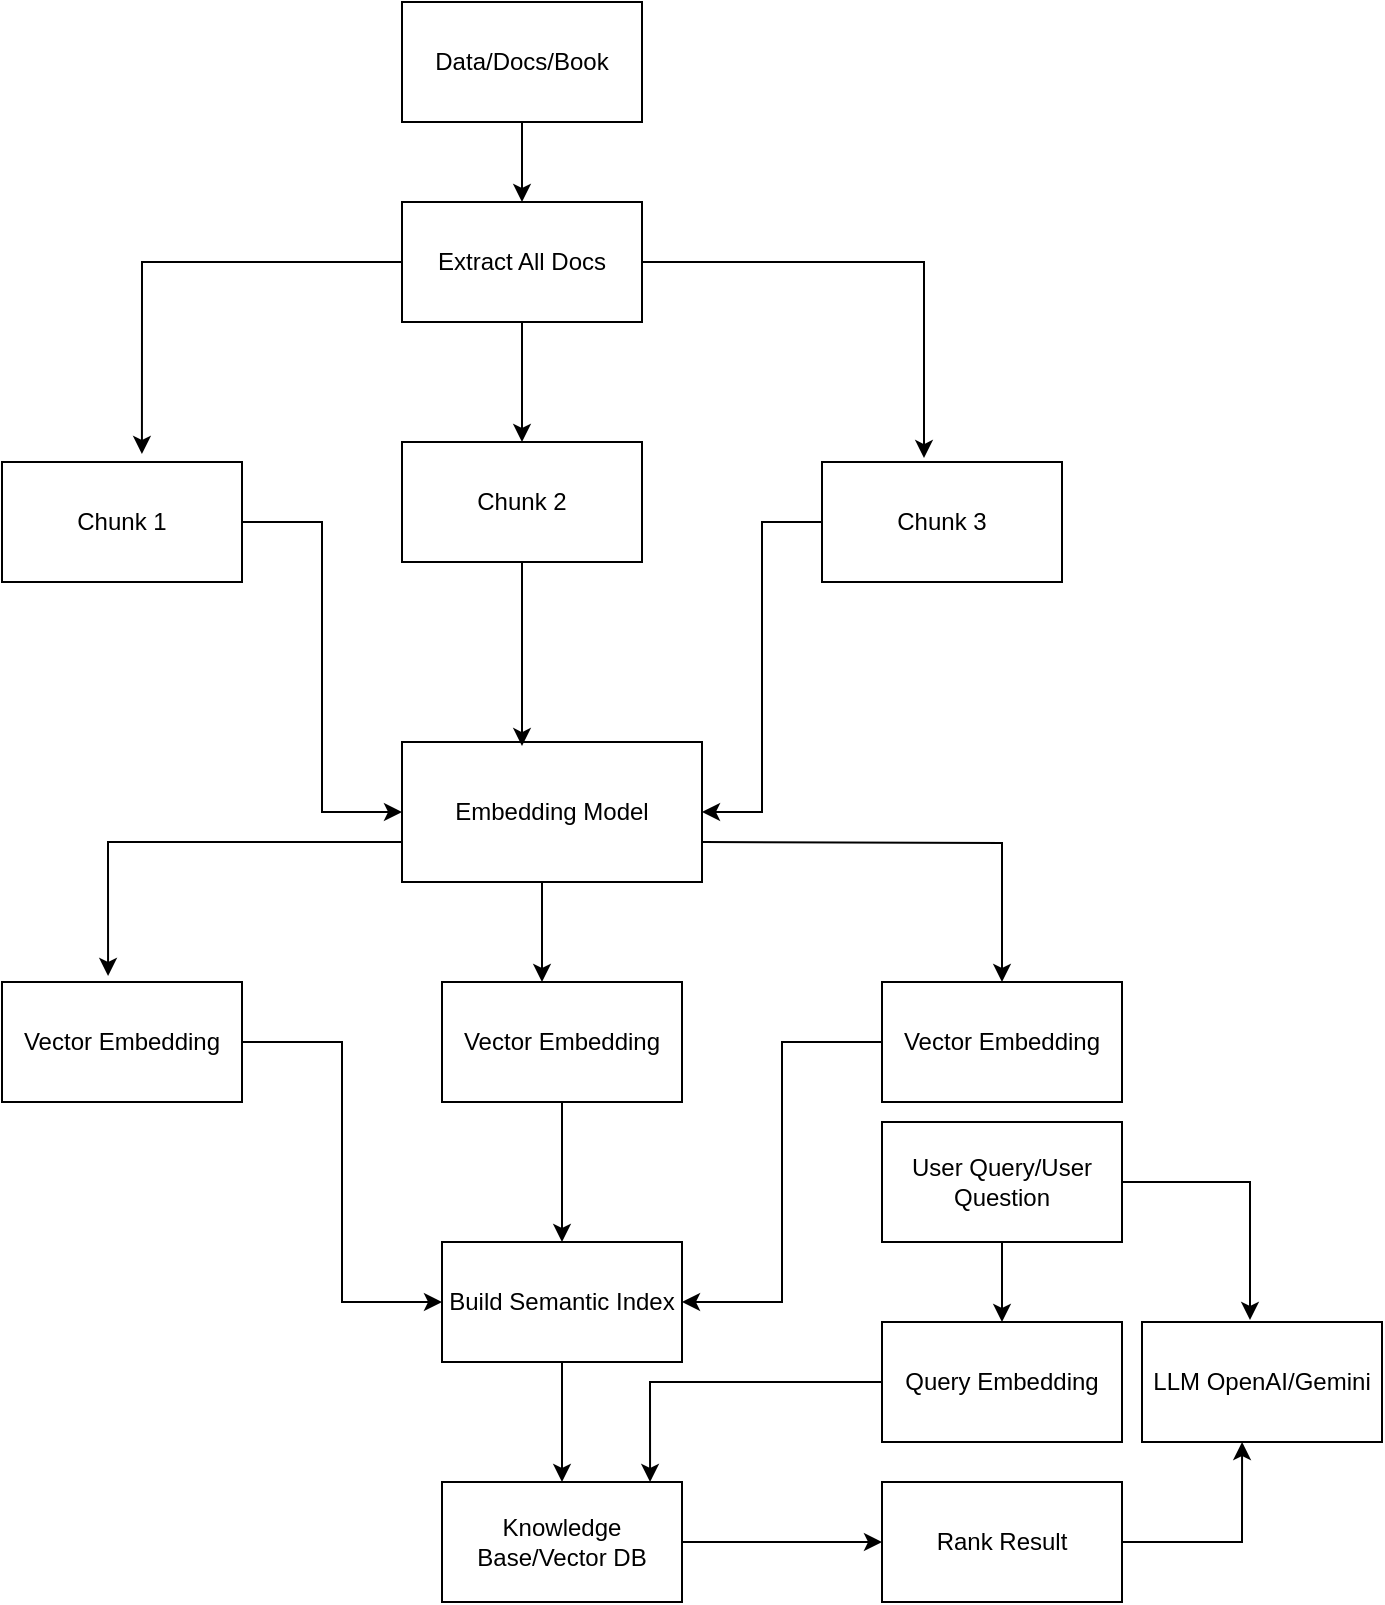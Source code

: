 <mxfile version="28.2.8">
  <diagram name="Page-1" id="wzsl2vGEpdu8hf6sgKOx">
    <mxGraphModel dx="1426" dy="777" grid="1" gridSize="10" guides="1" tooltips="1" connect="1" arrows="1" fold="1" page="1" pageScale="1" pageWidth="850" pageHeight="1100" math="0" shadow="0">
      <root>
        <mxCell id="0" />
        <mxCell id="1" parent="0" />
        <mxCell id="MHEsRJ4cLMGr0sjb_Qja-3" value="" style="edgeStyle=orthogonalEdgeStyle;rounded=0;orthogonalLoop=1;jettySize=auto;html=1;" edge="1" parent="1" source="MHEsRJ4cLMGr0sjb_Qja-1" target="MHEsRJ4cLMGr0sjb_Qja-2">
          <mxGeometry relative="1" as="geometry" />
        </mxCell>
        <mxCell id="MHEsRJ4cLMGr0sjb_Qja-1" value="Data/Docs/Book" style="rounded=0;whiteSpace=wrap;html=1;" vertex="1" parent="1">
          <mxGeometry x="350" y="80" width="120" height="60" as="geometry" />
        </mxCell>
        <mxCell id="MHEsRJ4cLMGr0sjb_Qja-9" value="" style="edgeStyle=orthogonalEdgeStyle;rounded=0;orthogonalLoop=1;jettySize=auto;html=1;" edge="1" parent="1" source="MHEsRJ4cLMGr0sjb_Qja-2" target="MHEsRJ4cLMGr0sjb_Qja-5">
          <mxGeometry relative="1" as="geometry" />
        </mxCell>
        <mxCell id="MHEsRJ4cLMGr0sjb_Qja-2" value="Extract All Docs" style="rounded=0;whiteSpace=wrap;html=1;" vertex="1" parent="1">
          <mxGeometry x="350" y="180" width="120" height="60" as="geometry" />
        </mxCell>
        <mxCell id="MHEsRJ4cLMGr0sjb_Qja-13" style="edgeStyle=orthogonalEdgeStyle;rounded=0;orthogonalLoop=1;jettySize=auto;html=1;entryX=0;entryY=0.5;entryDx=0;entryDy=0;" edge="1" parent="1" source="MHEsRJ4cLMGr0sjb_Qja-4" target="MHEsRJ4cLMGr0sjb_Qja-12">
          <mxGeometry relative="1" as="geometry" />
        </mxCell>
        <mxCell id="MHEsRJ4cLMGr0sjb_Qja-4" value="Chunk 1" style="rounded=0;whiteSpace=wrap;html=1;" vertex="1" parent="1">
          <mxGeometry x="150" y="310" width="120" height="60" as="geometry" />
        </mxCell>
        <mxCell id="MHEsRJ4cLMGr0sjb_Qja-5" value="Chunk 2" style="rounded=0;whiteSpace=wrap;html=1;" vertex="1" parent="1">
          <mxGeometry x="350" y="300" width="120" height="60" as="geometry" />
        </mxCell>
        <mxCell id="MHEsRJ4cLMGr0sjb_Qja-15" style="edgeStyle=orthogonalEdgeStyle;rounded=0;orthogonalLoop=1;jettySize=auto;html=1;entryX=1;entryY=0.5;entryDx=0;entryDy=0;" edge="1" parent="1" source="MHEsRJ4cLMGr0sjb_Qja-6" target="MHEsRJ4cLMGr0sjb_Qja-12">
          <mxGeometry relative="1" as="geometry" />
        </mxCell>
        <mxCell id="MHEsRJ4cLMGr0sjb_Qja-6" value="Chunk 3" style="rounded=0;whiteSpace=wrap;html=1;" vertex="1" parent="1">
          <mxGeometry x="560" y="310" width="120" height="60" as="geometry" />
        </mxCell>
        <mxCell id="MHEsRJ4cLMGr0sjb_Qja-7" style="edgeStyle=orthogonalEdgeStyle;rounded=0;orthogonalLoop=1;jettySize=auto;html=1;entryX=0.583;entryY=-0.067;entryDx=0;entryDy=0;entryPerimeter=0;" edge="1" parent="1" source="MHEsRJ4cLMGr0sjb_Qja-2" target="MHEsRJ4cLMGr0sjb_Qja-4">
          <mxGeometry relative="1" as="geometry" />
        </mxCell>
        <mxCell id="MHEsRJ4cLMGr0sjb_Qja-11" style="edgeStyle=orthogonalEdgeStyle;rounded=0;orthogonalLoop=1;jettySize=auto;html=1;entryX=0.425;entryY=-0.033;entryDx=0;entryDy=0;entryPerimeter=0;" edge="1" parent="1" source="MHEsRJ4cLMGr0sjb_Qja-2" target="MHEsRJ4cLMGr0sjb_Qja-6">
          <mxGeometry relative="1" as="geometry" />
        </mxCell>
        <mxCell id="MHEsRJ4cLMGr0sjb_Qja-22" value="" style="edgeStyle=orthogonalEdgeStyle;rounded=0;orthogonalLoop=1;jettySize=auto;html=1;" edge="1" parent="1" source="MHEsRJ4cLMGr0sjb_Qja-12" target="MHEsRJ4cLMGr0sjb_Qja-17">
          <mxGeometry relative="1" as="geometry">
            <Array as="points">
              <mxPoint x="420" y="550" />
              <mxPoint x="420" y="550" />
            </Array>
          </mxGeometry>
        </mxCell>
        <mxCell id="MHEsRJ4cLMGr0sjb_Qja-25" style="edgeStyle=orthogonalEdgeStyle;rounded=0;orthogonalLoop=1;jettySize=auto;html=1;entryX=0.5;entryY=0;entryDx=0;entryDy=0;" edge="1" parent="1" target="MHEsRJ4cLMGr0sjb_Qja-18">
          <mxGeometry relative="1" as="geometry">
            <mxPoint x="500" y="500" as="sourcePoint" />
            <mxPoint x="650" y="585" as="targetPoint" />
          </mxGeometry>
        </mxCell>
        <mxCell id="MHEsRJ4cLMGr0sjb_Qja-12" value="Embedding Model" style="rounded=0;whiteSpace=wrap;html=1;" vertex="1" parent="1">
          <mxGeometry x="350" y="450" width="150" height="70" as="geometry" />
        </mxCell>
        <mxCell id="MHEsRJ4cLMGr0sjb_Qja-14" style="edgeStyle=orthogonalEdgeStyle;rounded=0;orthogonalLoop=1;jettySize=auto;html=1;entryX=0.4;entryY=0.029;entryDx=0;entryDy=0;entryPerimeter=0;" edge="1" parent="1" source="MHEsRJ4cLMGr0sjb_Qja-5" target="MHEsRJ4cLMGr0sjb_Qja-12">
          <mxGeometry relative="1" as="geometry" />
        </mxCell>
        <mxCell id="MHEsRJ4cLMGr0sjb_Qja-27" style="edgeStyle=orthogonalEdgeStyle;rounded=0;orthogonalLoop=1;jettySize=auto;html=1;entryX=0;entryY=0.5;entryDx=0;entryDy=0;" edge="1" parent="1" source="MHEsRJ4cLMGr0sjb_Qja-16" target="MHEsRJ4cLMGr0sjb_Qja-26">
          <mxGeometry relative="1" as="geometry" />
        </mxCell>
        <mxCell id="MHEsRJ4cLMGr0sjb_Qja-16" value="Vector Embedding" style="rounded=0;whiteSpace=wrap;html=1;" vertex="1" parent="1">
          <mxGeometry x="150" y="570" width="120" height="60" as="geometry" />
        </mxCell>
        <mxCell id="MHEsRJ4cLMGr0sjb_Qja-28" style="edgeStyle=orthogonalEdgeStyle;rounded=0;orthogonalLoop=1;jettySize=auto;html=1;entryX=0.5;entryY=0;entryDx=0;entryDy=0;" edge="1" parent="1" source="MHEsRJ4cLMGr0sjb_Qja-17" target="MHEsRJ4cLMGr0sjb_Qja-26">
          <mxGeometry relative="1" as="geometry" />
        </mxCell>
        <mxCell id="MHEsRJ4cLMGr0sjb_Qja-17" value="Vector Embedding" style="rounded=0;whiteSpace=wrap;html=1;" vertex="1" parent="1">
          <mxGeometry x="370" y="570" width="120" height="60" as="geometry" />
        </mxCell>
        <mxCell id="MHEsRJ4cLMGr0sjb_Qja-29" style="edgeStyle=orthogonalEdgeStyle;rounded=0;orthogonalLoop=1;jettySize=auto;html=1;entryX=1;entryY=0.5;entryDx=0;entryDy=0;" edge="1" parent="1" source="MHEsRJ4cLMGr0sjb_Qja-18" target="MHEsRJ4cLMGr0sjb_Qja-26">
          <mxGeometry relative="1" as="geometry" />
        </mxCell>
        <mxCell id="MHEsRJ4cLMGr0sjb_Qja-18" value="Vector Embedding" style="rounded=0;whiteSpace=wrap;html=1;" vertex="1" parent="1">
          <mxGeometry x="590" y="570" width="120" height="60" as="geometry" />
        </mxCell>
        <mxCell id="MHEsRJ4cLMGr0sjb_Qja-19" style="edgeStyle=orthogonalEdgeStyle;rounded=0;orthogonalLoop=1;jettySize=auto;html=1;entryX=0.442;entryY=-0.05;entryDx=0;entryDy=0;entryPerimeter=0;" edge="1" parent="1" source="MHEsRJ4cLMGr0sjb_Qja-12" target="MHEsRJ4cLMGr0sjb_Qja-16">
          <mxGeometry relative="1" as="geometry">
            <Array as="points">
              <mxPoint x="203" y="500" />
            </Array>
          </mxGeometry>
        </mxCell>
        <mxCell id="MHEsRJ4cLMGr0sjb_Qja-31" style="edgeStyle=orthogonalEdgeStyle;rounded=0;orthogonalLoop=1;jettySize=auto;html=1;entryX=0.5;entryY=0;entryDx=0;entryDy=0;" edge="1" parent="1" source="MHEsRJ4cLMGr0sjb_Qja-26" target="MHEsRJ4cLMGr0sjb_Qja-30">
          <mxGeometry relative="1" as="geometry" />
        </mxCell>
        <mxCell id="MHEsRJ4cLMGr0sjb_Qja-26" value="Build Semantic Index" style="rounded=0;whiteSpace=wrap;html=1;" vertex="1" parent="1">
          <mxGeometry x="370" y="700" width="120" height="60" as="geometry" />
        </mxCell>
        <mxCell id="MHEsRJ4cLMGr0sjb_Qja-37" style="edgeStyle=orthogonalEdgeStyle;rounded=0;orthogonalLoop=1;jettySize=auto;html=1;entryX=0;entryY=0.5;entryDx=0;entryDy=0;" edge="1" parent="1" source="MHEsRJ4cLMGr0sjb_Qja-30" target="MHEsRJ4cLMGr0sjb_Qja-36">
          <mxGeometry relative="1" as="geometry" />
        </mxCell>
        <mxCell id="MHEsRJ4cLMGr0sjb_Qja-30" value="Knowledge Base/Vector DB" style="rounded=0;whiteSpace=wrap;html=1;" vertex="1" parent="1">
          <mxGeometry x="370" y="820" width="120" height="60" as="geometry" />
        </mxCell>
        <mxCell id="MHEsRJ4cLMGr0sjb_Qja-34" style="edgeStyle=orthogonalEdgeStyle;rounded=0;orthogonalLoop=1;jettySize=auto;html=1;entryX=0.5;entryY=0;entryDx=0;entryDy=0;" edge="1" parent="1" source="MHEsRJ4cLMGr0sjb_Qja-32" target="MHEsRJ4cLMGr0sjb_Qja-33">
          <mxGeometry relative="1" as="geometry" />
        </mxCell>
        <mxCell id="MHEsRJ4cLMGr0sjb_Qja-32" value="User Query/User Question" style="rounded=0;whiteSpace=wrap;html=1;" vertex="1" parent="1">
          <mxGeometry x="590" y="640" width="120" height="60" as="geometry" />
        </mxCell>
        <mxCell id="MHEsRJ4cLMGr0sjb_Qja-33" value="Query Embedding" style="rounded=0;whiteSpace=wrap;html=1;" vertex="1" parent="1">
          <mxGeometry x="590" y="740" width="120" height="60" as="geometry" />
        </mxCell>
        <mxCell id="MHEsRJ4cLMGr0sjb_Qja-35" style="edgeStyle=orthogonalEdgeStyle;rounded=0;orthogonalLoop=1;jettySize=auto;html=1;entryX=0.867;entryY=0;entryDx=0;entryDy=0;entryPerimeter=0;" edge="1" parent="1" source="MHEsRJ4cLMGr0sjb_Qja-33" target="MHEsRJ4cLMGr0sjb_Qja-30">
          <mxGeometry relative="1" as="geometry" />
        </mxCell>
        <mxCell id="MHEsRJ4cLMGr0sjb_Qja-36" value="Rank Result" style="rounded=0;whiteSpace=wrap;html=1;" vertex="1" parent="1">
          <mxGeometry x="590" y="820" width="120" height="60" as="geometry" />
        </mxCell>
        <mxCell id="MHEsRJ4cLMGr0sjb_Qja-38" value="LLM OpenAI/Gemini" style="rounded=0;whiteSpace=wrap;html=1;" vertex="1" parent="1">
          <mxGeometry x="720" y="740" width="120" height="60" as="geometry" />
        </mxCell>
        <mxCell id="MHEsRJ4cLMGr0sjb_Qja-39" style="edgeStyle=orthogonalEdgeStyle;rounded=0;orthogonalLoop=1;jettySize=auto;html=1;entryX=0.417;entryY=1;entryDx=0;entryDy=0;entryPerimeter=0;" edge="1" parent="1" source="MHEsRJ4cLMGr0sjb_Qja-36" target="MHEsRJ4cLMGr0sjb_Qja-38">
          <mxGeometry relative="1" as="geometry" />
        </mxCell>
        <mxCell id="MHEsRJ4cLMGr0sjb_Qja-40" style="edgeStyle=orthogonalEdgeStyle;rounded=0;orthogonalLoop=1;jettySize=auto;html=1;entryX=0.45;entryY=-0.017;entryDx=0;entryDy=0;entryPerimeter=0;" edge="1" parent="1" source="MHEsRJ4cLMGr0sjb_Qja-32" target="MHEsRJ4cLMGr0sjb_Qja-38">
          <mxGeometry relative="1" as="geometry" />
        </mxCell>
      </root>
    </mxGraphModel>
  </diagram>
</mxfile>

